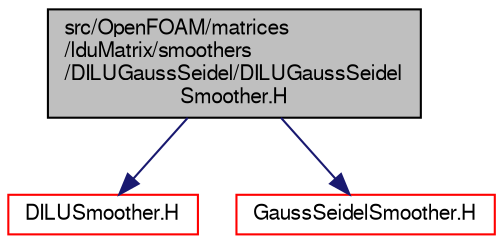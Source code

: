 digraph "src/OpenFOAM/matrices/lduMatrix/smoothers/DILUGaussSeidel/DILUGaussSeidelSmoother.H"
{
  bgcolor="transparent";
  edge [fontname="FreeSans",fontsize="10",labelfontname="FreeSans",labelfontsize="10"];
  node [fontname="FreeSans",fontsize="10",shape=record];
  Node0 [label="src/OpenFOAM/matrices\l/lduMatrix/smoothers\l/DILUGaussSeidel/DILUGaussSeidel\lSmoother.H",height=0.2,width=0.4,color="black", fillcolor="grey75", style="filled", fontcolor="black"];
  Node0 -> Node1 [color="midnightblue",fontsize="10",style="solid",fontname="FreeSans"];
  Node1 [label="DILUSmoother.H",height=0.2,width=0.4,color="red",URL="$a10769.html"];
  Node0 -> Node132 [color="midnightblue",fontsize="10",style="solid",fontname="FreeSans"];
  Node132 [label="GaussSeidelSmoother.H",height=0.2,width=0.4,color="red",URL="$a10787.html"];
}
